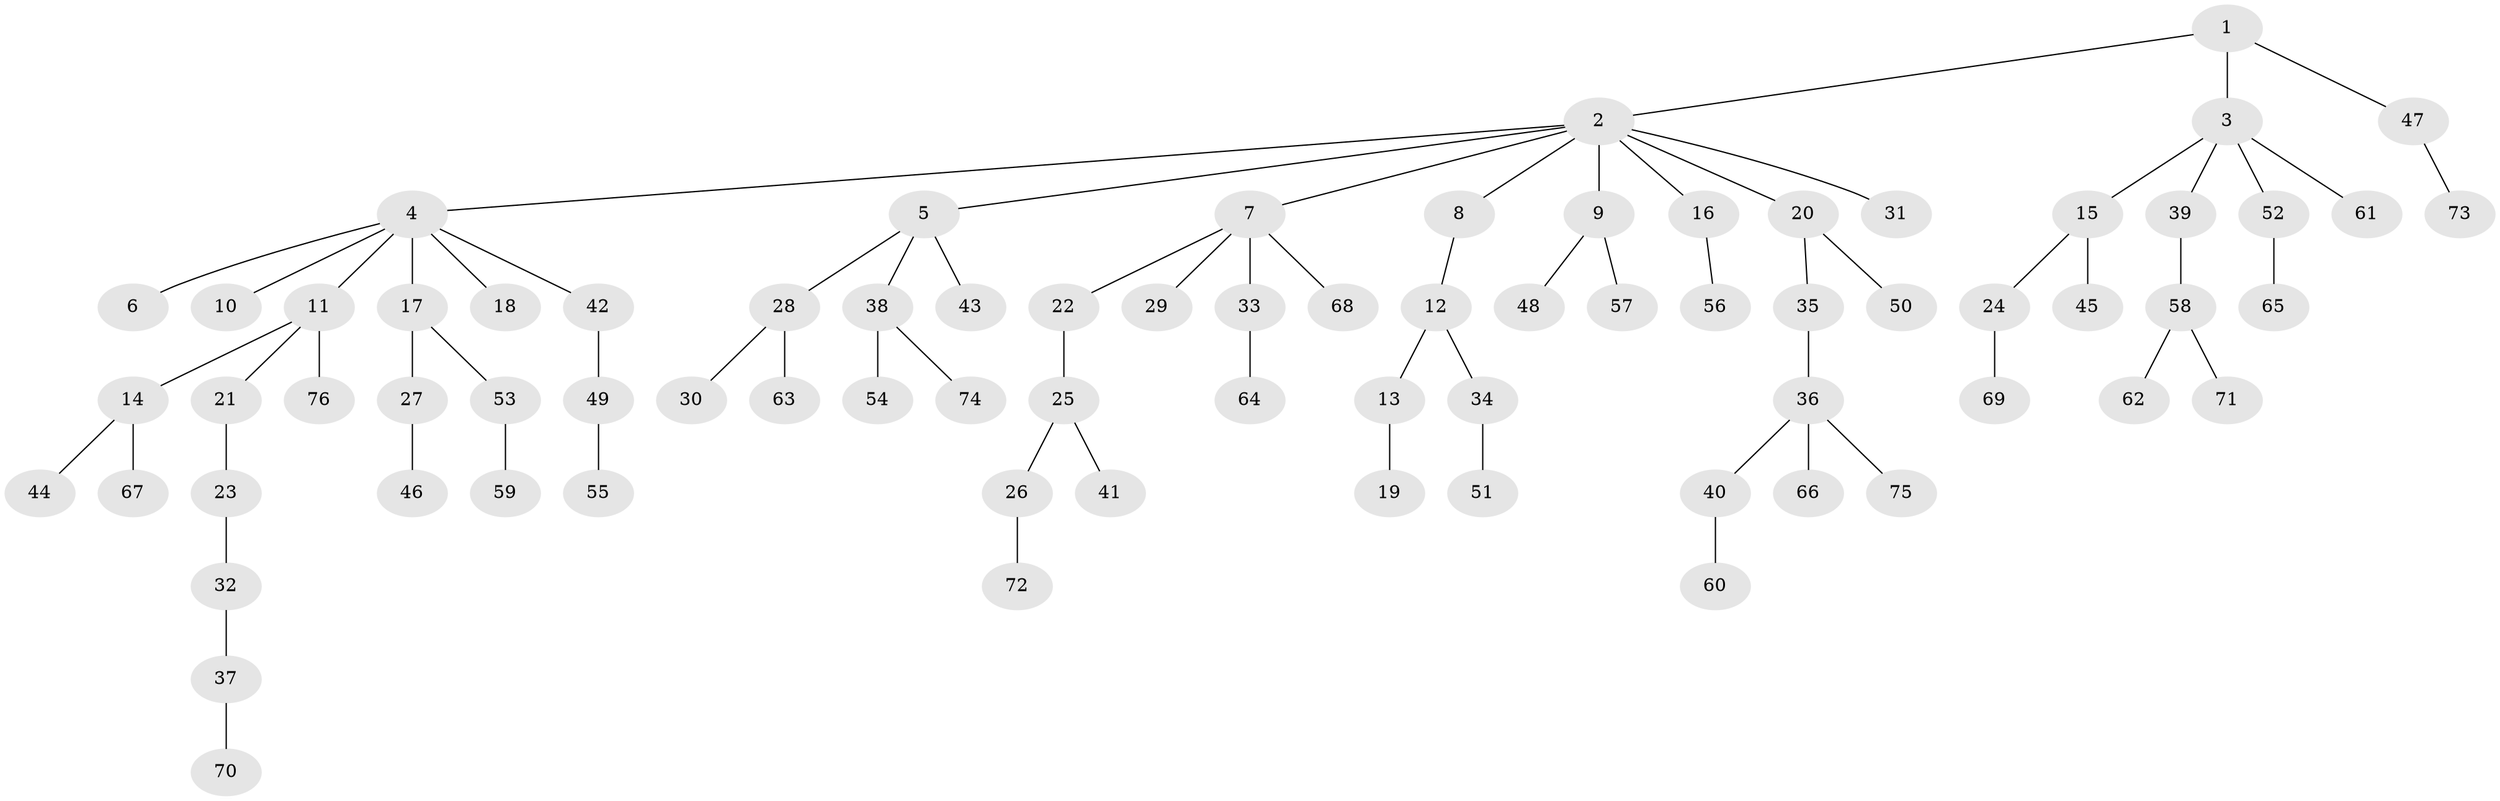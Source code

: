 // coarse degree distribution, {3: 0.14814814814814814, 8: 0.018518518518518517, 4: 0.037037037037037035, 6: 0.018518518518518517, 1: 0.4444444444444444, 2: 0.3333333333333333}
// Generated by graph-tools (version 1.1) at 2025/52/03/04/25 22:52:00]
// undirected, 76 vertices, 75 edges
graph export_dot {
  node [color=gray90,style=filled];
  1;
  2;
  3;
  4;
  5;
  6;
  7;
  8;
  9;
  10;
  11;
  12;
  13;
  14;
  15;
  16;
  17;
  18;
  19;
  20;
  21;
  22;
  23;
  24;
  25;
  26;
  27;
  28;
  29;
  30;
  31;
  32;
  33;
  34;
  35;
  36;
  37;
  38;
  39;
  40;
  41;
  42;
  43;
  44;
  45;
  46;
  47;
  48;
  49;
  50;
  51;
  52;
  53;
  54;
  55;
  56;
  57;
  58;
  59;
  60;
  61;
  62;
  63;
  64;
  65;
  66;
  67;
  68;
  69;
  70;
  71;
  72;
  73;
  74;
  75;
  76;
  1 -- 2;
  1 -- 3;
  1 -- 47;
  2 -- 4;
  2 -- 5;
  2 -- 7;
  2 -- 8;
  2 -- 9;
  2 -- 16;
  2 -- 20;
  2 -- 31;
  3 -- 15;
  3 -- 39;
  3 -- 52;
  3 -- 61;
  4 -- 6;
  4 -- 10;
  4 -- 11;
  4 -- 17;
  4 -- 18;
  4 -- 42;
  5 -- 28;
  5 -- 38;
  5 -- 43;
  7 -- 22;
  7 -- 29;
  7 -- 33;
  7 -- 68;
  8 -- 12;
  9 -- 48;
  9 -- 57;
  11 -- 14;
  11 -- 21;
  11 -- 76;
  12 -- 13;
  12 -- 34;
  13 -- 19;
  14 -- 44;
  14 -- 67;
  15 -- 24;
  15 -- 45;
  16 -- 56;
  17 -- 27;
  17 -- 53;
  20 -- 35;
  20 -- 50;
  21 -- 23;
  22 -- 25;
  23 -- 32;
  24 -- 69;
  25 -- 26;
  25 -- 41;
  26 -- 72;
  27 -- 46;
  28 -- 30;
  28 -- 63;
  32 -- 37;
  33 -- 64;
  34 -- 51;
  35 -- 36;
  36 -- 40;
  36 -- 66;
  36 -- 75;
  37 -- 70;
  38 -- 54;
  38 -- 74;
  39 -- 58;
  40 -- 60;
  42 -- 49;
  47 -- 73;
  49 -- 55;
  52 -- 65;
  53 -- 59;
  58 -- 62;
  58 -- 71;
}

